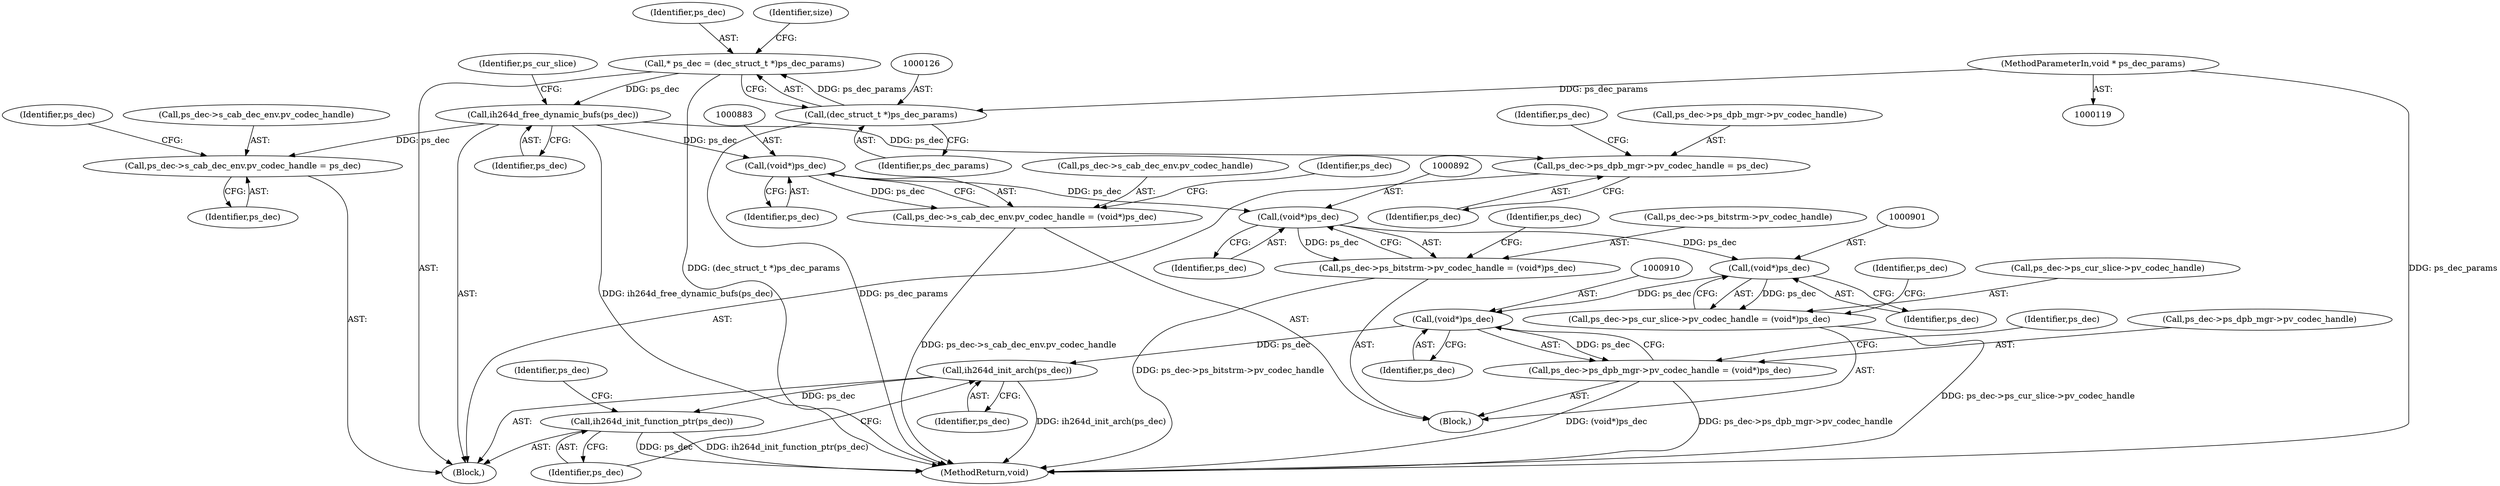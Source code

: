 digraph "0_Android_cc676ebd95247646e67907ccab150fb77a847335@API" {
"1000265" [label="(Call,ih264d_free_dynamic_bufs(ps_dec))"];
"1000123" [label="(Call,* ps_dec = (dec_struct_t *)ps_dec_params)"];
"1000125" [label="(Call,(dec_struct_t *)ps_dec_params)"];
"1000120" [label="(MethodParameterIn,void * ps_dec_params)"];
"1000353" [label="(Call,ps_dec->s_cab_dec_env.pv_codec_handle = ps_dec)"];
"1000365" [label="(Call,ps_dec->ps_dpb_mgr->pv_codec_handle = ps_dec)"];
"1000882" [label="(Call,(void*)ps_dec)"];
"1000876" [label="(Call,ps_dec->s_cab_dec_env.pv_codec_handle = (void*)ps_dec)"];
"1000891" [label="(Call,(void*)ps_dec)"];
"1000885" [label="(Call,ps_dec->ps_bitstrm->pv_codec_handle = (void*)ps_dec)"];
"1000900" [label="(Call,(void*)ps_dec)"];
"1000894" [label="(Call,ps_dec->ps_cur_slice->pv_codec_handle = (void*)ps_dec)"];
"1000909" [label="(Call,(void*)ps_dec)"];
"1000903" [label="(Call,ps_dec->ps_dpb_mgr->pv_codec_handle = (void*)ps_dec)"];
"1000949" [label="(Call,ih264d_init_arch(ps_dec))"];
"1000951" [label="(Call,ih264d_init_function_ptr(ps_dec))"];
"1000894" [label="(Call,ps_dec->ps_cur_slice->pv_codec_handle = (void*)ps_dec)"];
"1000897" [label="(Identifier,ps_dec)"];
"1000891" [label="(Call,(void*)ps_dec)"];
"1000903" [label="(Call,ps_dec->ps_dpb_mgr->pv_codec_handle = (void*)ps_dec)"];
"1000362" [label="(Identifier,ps_dec)"];
"1000911" [label="(Identifier,ps_dec)"];
"1000371" [label="(Identifier,ps_dec)"];
"1000900" [label="(Call,(void*)ps_dec)"];
"1000877" [label="(Call,ps_dec->s_cab_dec_env.pv_codec_handle)"];
"1000963" [label="(MethodReturn,void)"];
"1000949" [label="(Call,ih264d_init_arch(ps_dec))"];
"1000120" [label="(MethodParameterIn,void * ps_dec_params)"];
"1000884" [label="(Identifier,ps_dec)"];
"1000353" [label="(Call,ps_dec->s_cab_dec_env.pv_codec_handle = ps_dec)"];
"1000359" [label="(Identifier,ps_dec)"];
"1000875" [label="(Block,)"];
"1000902" [label="(Identifier,ps_dec)"];
"1000354" [label="(Call,ps_dec->s_cab_dec_env.pv_codec_handle)"];
"1000909" [label="(Call,(void*)ps_dec)"];
"1000876" [label="(Call,ps_dec->s_cab_dec_env.pv_codec_handle = (void*)ps_dec)"];
"1000955" [label="(Identifier,ps_dec)"];
"1000124" [label="(Identifier,ps_dec)"];
"1000375" [label="(Identifier,ps_dec)"];
"1000888" [label="(Identifier,ps_dec)"];
"1000133" [label="(Identifier,size)"];
"1000266" [label="(Identifier,ps_dec)"];
"1000951" [label="(Call,ih264d_init_function_ptr(ps_dec))"];
"1000952" [label="(Identifier,ps_dec)"];
"1000885" [label="(Call,ps_dec->ps_bitstrm->pv_codec_handle = (void*)ps_dec)"];
"1000125" [label="(Call,(dec_struct_t *)ps_dec_params)"];
"1000127" [label="(Identifier,ps_dec_params)"];
"1000265" [label="(Call,ih264d_free_dynamic_bufs(ps_dec))"];
"1000895" [label="(Call,ps_dec->ps_cur_slice->pv_codec_handle)"];
"1000950" [label="(Identifier,ps_dec)"];
"1000123" [label="(Call,* ps_dec = (dec_struct_t *)ps_dec_params)"];
"1000882" [label="(Call,(void*)ps_dec)"];
"1000904" [label="(Call,ps_dec->ps_dpb_mgr->pv_codec_handle)"];
"1000268" [label="(Identifier,ps_cur_slice)"];
"1000365" [label="(Call,ps_dec->ps_dpb_mgr->pv_codec_handle = ps_dec)"];
"1000893" [label="(Identifier,ps_dec)"];
"1000906" [label="(Identifier,ps_dec)"];
"1000886" [label="(Call,ps_dec->ps_bitstrm->pv_codec_handle)"];
"1000121" [label="(Block,)"];
"1000366" [label="(Call,ps_dec->ps_dpb_mgr->pv_codec_handle)"];
"1000914" [label="(Identifier,ps_dec)"];
"1000265" -> "1000121"  [label="AST: "];
"1000265" -> "1000266"  [label="CFG: "];
"1000266" -> "1000265"  [label="AST: "];
"1000268" -> "1000265"  [label="CFG: "];
"1000265" -> "1000963"  [label="DDG: ih264d_free_dynamic_bufs(ps_dec)"];
"1000123" -> "1000265"  [label="DDG: ps_dec"];
"1000265" -> "1000353"  [label="DDG: ps_dec"];
"1000265" -> "1000365"  [label="DDG: ps_dec"];
"1000265" -> "1000882"  [label="DDG: ps_dec"];
"1000123" -> "1000121"  [label="AST: "];
"1000123" -> "1000125"  [label="CFG: "];
"1000124" -> "1000123"  [label="AST: "];
"1000125" -> "1000123"  [label="AST: "];
"1000133" -> "1000123"  [label="CFG: "];
"1000123" -> "1000963"  [label="DDG: (dec_struct_t *)ps_dec_params"];
"1000125" -> "1000123"  [label="DDG: ps_dec_params"];
"1000125" -> "1000127"  [label="CFG: "];
"1000126" -> "1000125"  [label="AST: "];
"1000127" -> "1000125"  [label="AST: "];
"1000125" -> "1000963"  [label="DDG: ps_dec_params"];
"1000120" -> "1000125"  [label="DDG: ps_dec_params"];
"1000120" -> "1000119"  [label="AST: "];
"1000120" -> "1000963"  [label="DDG: ps_dec_params"];
"1000353" -> "1000121"  [label="AST: "];
"1000353" -> "1000359"  [label="CFG: "];
"1000354" -> "1000353"  [label="AST: "];
"1000359" -> "1000353"  [label="AST: "];
"1000362" -> "1000353"  [label="CFG: "];
"1000365" -> "1000121"  [label="AST: "];
"1000365" -> "1000371"  [label="CFG: "];
"1000366" -> "1000365"  [label="AST: "];
"1000371" -> "1000365"  [label="AST: "];
"1000375" -> "1000365"  [label="CFG: "];
"1000882" -> "1000876"  [label="AST: "];
"1000882" -> "1000884"  [label="CFG: "];
"1000883" -> "1000882"  [label="AST: "];
"1000884" -> "1000882"  [label="AST: "];
"1000876" -> "1000882"  [label="CFG: "];
"1000882" -> "1000876"  [label="DDG: ps_dec"];
"1000882" -> "1000891"  [label="DDG: ps_dec"];
"1000876" -> "1000875"  [label="AST: "];
"1000877" -> "1000876"  [label="AST: "];
"1000888" -> "1000876"  [label="CFG: "];
"1000876" -> "1000963"  [label="DDG: ps_dec->s_cab_dec_env.pv_codec_handle"];
"1000891" -> "1000885"  [label="AST: "];
"1000891" -> "1000893"  [label="CFG: "];
"1000892" -> "1000891"  [label="AST: "];
"1000893" -> "1000891"  [label="AST: "];
"1000885" -> "1000891"  [label="CFG: "];
"1000891" -> "1000885"  [label="DDG: ps_dec"];
"1000891" -> "1000900"  [label="DDG: ps_dec"];
"1000885" -> "1000875"  [label="AST: "];
"1000886" -> "1000885"  [label="AST: "];
"1000897" -> "1000885"  [label="CFG: "];
"1000885" -> "1000963"  [label="DDG: ps_dec->ps_bitstrm->pv_codec_handle"];
"1000900" -> "1000894"  [label="AST: "];
"1000900" -> "1000902"  [label="CFG: "];
"1000901" -> "1000900"  [label="AST: "];
"1000902" -> "1000900"  [label="AST: "];
"1000894" -> "1000900"  [label="CFG: "];
"1000900" -> "1000894"  [label="DDG: ps_dec"];
"1000900" -> "1000909"  [label="DDG: ps_dec"];
"1000894" -> "1000875"  [label="AST: "];
"1000895" -> "1000894"  [label="AST: "];
"1000906" -> "1000894"  [label="CFG: "];
"1000894" -> "1000963"  [label="DDG: ps_dec->ps_cur_slice->pv_codec_handle"];
"1000909" -> "1000903"  [label="AST: "];
"1000909" -> "1000911"  [label="CFG: "];
"1000910" -> "1000909"  [label="AST: "];
"1000911" -> "1000909"  [label="AST: "];
"1000903" -> "1000909"  [label="CFG: "];
"1000909" -> "1000903"  [label="DDG: ps_dec"];
"1000909" -> "1000949"  [label="DDG: ps_dec"];
"1000903" -> "1000875"  [label="AST: "];
"1000904" -> "1000903"  [label="AST: "];
"1000914" -> "1000903"  [label="CFG: "];
"1000903" -> "1000963"  [label="DDG: ps_dec->ps_dpb_mgr->pv_codec_handle"];
"1000903" -> "1000963"  [label="DDG: (void*)ps_dec"];
"1000949" -> "1000121"  [label="AST: "];
"1000949" -> "1000950"  [label="CFG: "];
"1000950" -> "1000949"  [label="AST: "];
"1000952" -> "1000949"  [label="CFG: "];
"1000949" -> "1000963"  [label="DDG: ih264d_init_arch(ps_dec)"];
"1000949" -> "1000951"  [label="DDG: ps_dec"];
"1000951" -> "1000121"  [label="AST: "];
"1000951" -> "1000952"  [label="CFG: "];
"1000952" -> "1000951"  [label="AST: "];
"1000955" -> "1000951"  [label="CFG: "];
"1000951" -> "1000963"  [label="DDG: ps_dec"];
"1000951" -> "1000963"  [label="DDG: ih264d_init_function_ptr(ps_dec)"];
}
